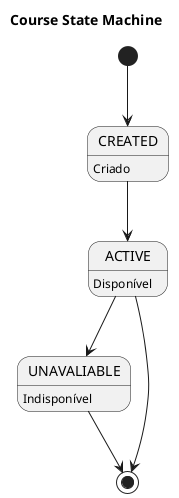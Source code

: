 @startuml Course State Machine
title Course State Machine
hide empty description

[*] --> CREATED
CREATED --> ACTIVE
CREATED: Criado
ACTIVE: Disponível
ACTIVE --> UNAVALIABLE
UNAVALIABLE: Indisponível
ACTIVE --> [*]
UNAVALIABLE --> [*]
@enduml

